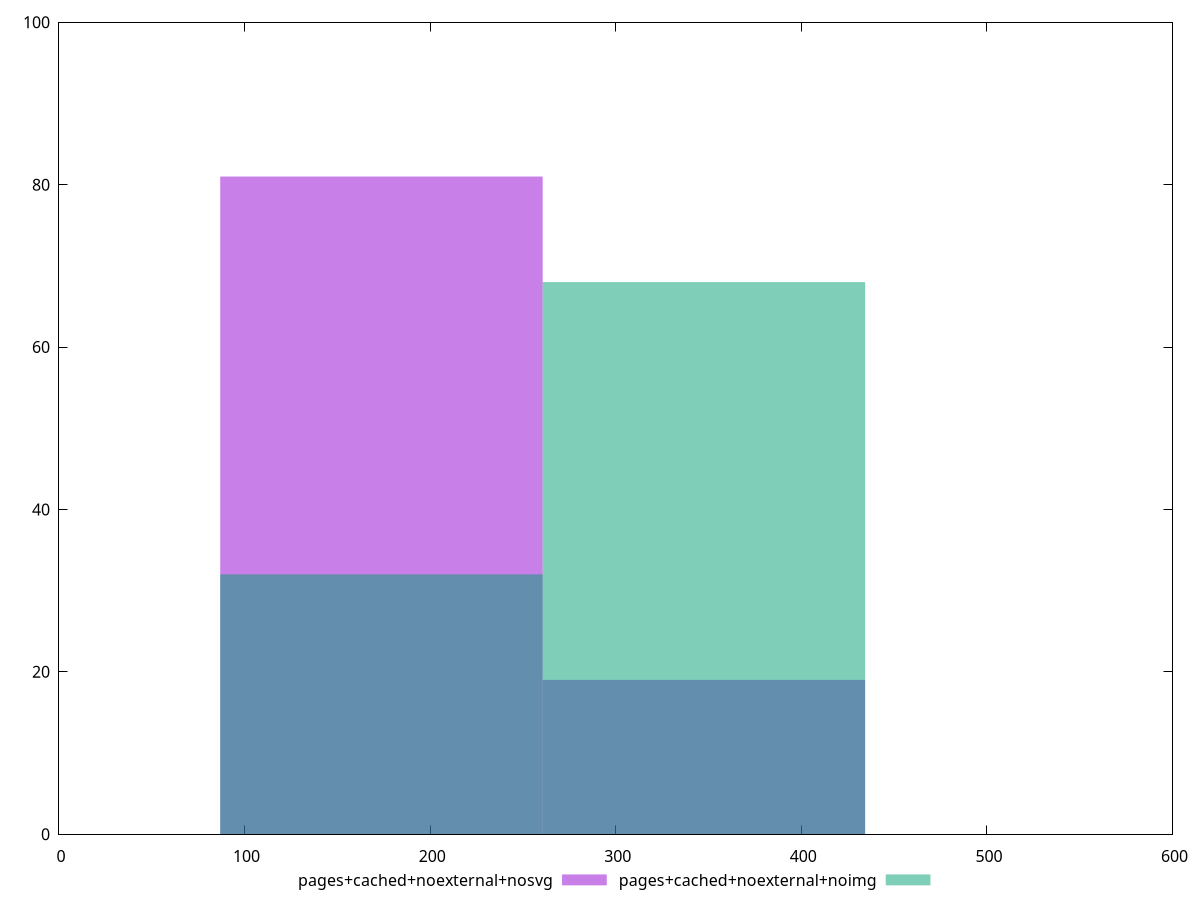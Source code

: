reset
set terminal svg size 640, 500 enhanced background rgb 'white'
set output "reprap/uses-http2/comparison/histogram/7_vs_8.svg"

$pagesCachedNoexternalNosvg <<EOF
173.74737000869968 81
347.49474001739935 19
EOF

$pagesCachedNoexternalNoimg <<EOF
347.49474001739935 68
173.74737000869968 32
EOF

set key outside below
set boxwidth 173.74737000869968
set yrange [0:100]
set style fill transparent solid 0.5 noborder

plot \
  $pagesCachedNoexternalNosvg title "pages+cached+noexternal+nosvg" with boxes, \
  $pagesCachedNoexternalNoimg title "pages+cached+noexternal+noimg" with boxes, \


reset